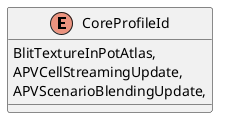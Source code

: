 @startuml
enum CoreProfileId {
    BlitTextureInPotAtlas,
    APVCellStreamingUpdate,
    APVScenarioBlendingUpdate,
}
@enduml
